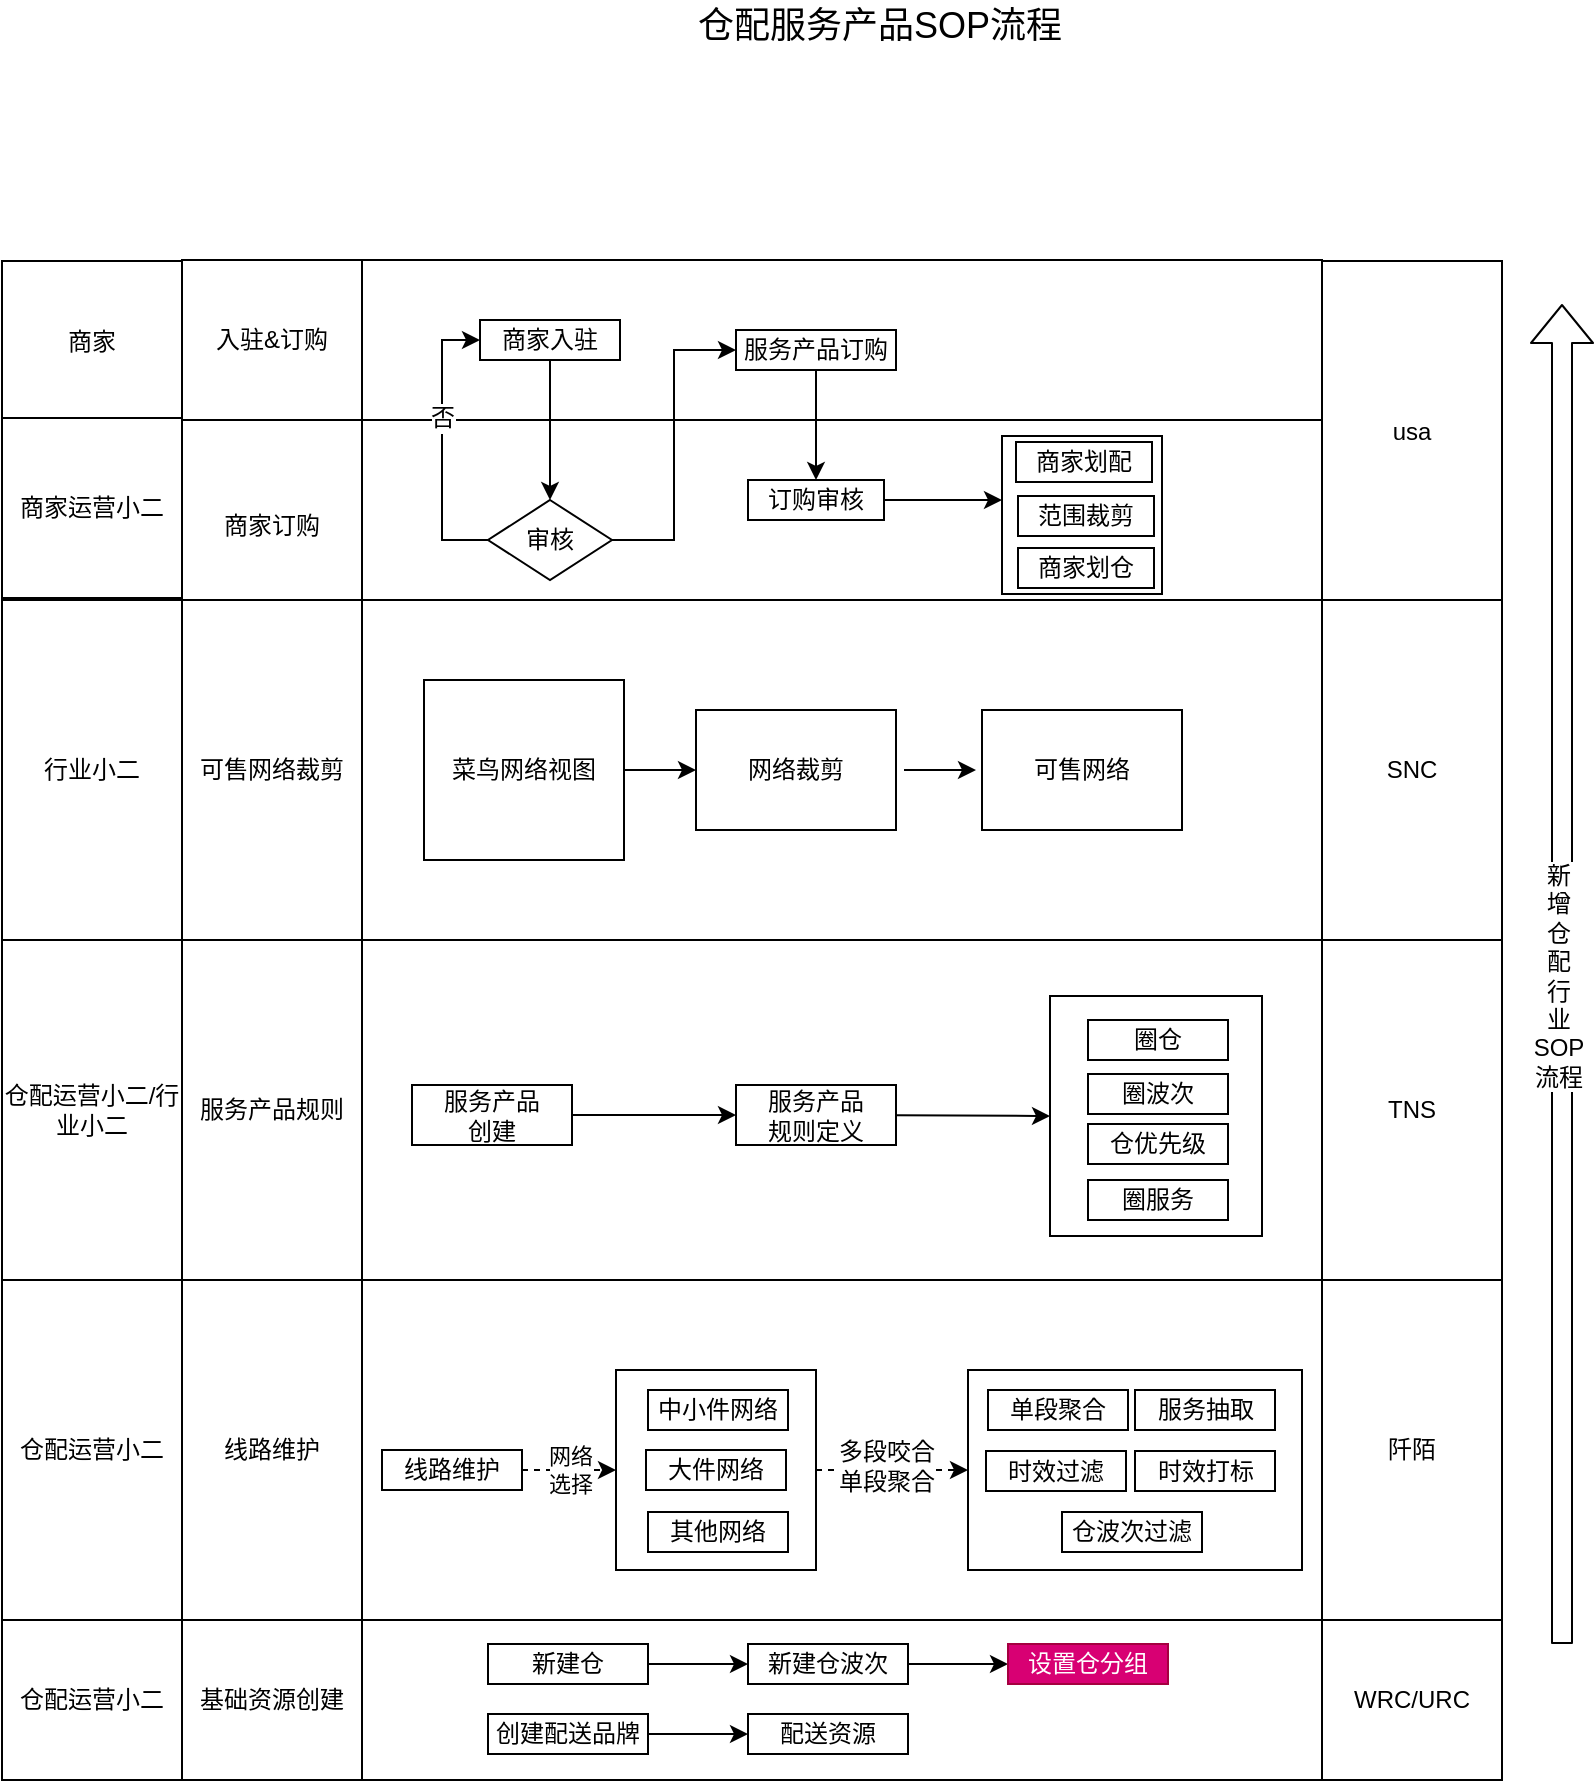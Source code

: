 <mxfile version="12.2.0" type="github" pages="1">
  <diagram id="IGneSwPGgaRRzDSN1f2Z" name="Page-1">
    <mxGraphModel dx="1723" dy="1711" grid="1" gridSize="10" guides="1" tooltips="1" connect="1" arrows="1" fold="1" page="1" pageScale="1" pageWidth="827" pageHeight="1169" math="0" shadow="0">
      <root>
        <mxCell id="0"/>
        <mxCell id="1" parent="0"/>
        <mxCell id="Wt0aWhjGFWQSCMT6oAi0-1" value="" style="rounded=0;whiteSpace=wrap;html=1;" vertex="1" parent="1">
          <mxGeometry x="120" y="-100" width="480" height="90" as="geometry"/>
        </mxCell>
        <mxCell id="Wt0aWhjGFWQSCMT6oAi0-2" value="" style="rounded=0;whiteSpace=wrap;html=1;" vertex="1" parent="1">
          <mxGeometry x="440" y="-92" width="80" height="79" as="geometry"/>
        </mxCell>
        <mxCell id="Wt0aWhjGFWQSCMT6oAi0-3" value="" style="rounded=0;whiteSpace=wrap;html=1;" vertex="1" parent="1">
          <mxGeometry x="120" y="330" width="480" height="170" as="geometry"/>
        </mxCell>
        <mxCell id="Wt0aWhjGFWQSCMT6oAi0-4" value="" style="rounded=0;whiteSpace=wrap;html=1;" vertex="1" parent="1">
          <mxGeometry x="247" y="375" width="100" height="100" as="geometry"/>
        </mxCell>
        <mxCell id="Wt0aWhjGFWQSCMT6oAi0-13" value="" style="rounded=0;whiteSpace=wrap;html=1;" vertex="1" parent="1">
          <mxGeometry x="120" y="500" width="480" height="80" as="geometry"/>
        </mxCell>
        <mxCell id="Wt0aWhjGFWQSCMT6oAi0-14" value="基础资源创建" style="rounded=0;whiteSpace=wrap;html=1;" vertex="1" parent="1">
          <mxGeometry x="30" y="500" width="90" height="80" as="geometry"/>
        </mxCell>
        <mxCell id="Wt0aWhjGFWQSCMT6oAi0-15" value="" style="edgeStyle=orthogonalEdgeStyle;rounded=0;orthogonalLoop=1;jettySize=auto;html=1;" edge="1" parent="1" source="Wt0aWhjGFWQSCMT6oAi0-16" target="Wt0aWhjGFWQSCMT6oAi0-18">
          <mxGeometry relative="1" as="geometry"/>
        </mxCell>
        <mxCell id="Wt0aWhjGFWQSCMT6oAi0-16" value="新建仓" style="rounded=0;whiteSpace=wrap;html=1;" vertex="1" parent="1">
          <mxGeometry x="183" y="512" width="80" height="20" as="geometry"/>
        </mxCell>
        <mxCell id="Wt0aWhjGFWQSCMT6oAi0-17" value="" style="edgeStyle=orthogonalEdgeStyle;rounded=0;orthogonalLoop=1;jettySize=auto;html=1;" edge="1" parent="1" source="Wt0aWhjGFWQSCMT6oAi0-18" target="Wt0aWhjGFWQSCMT6oAi0-19">
          <mxGeometry relative="1" as="geometry"/>
        </mxCell>
        <mxCell id="Wt0aWhjGFWQSCMT6oAi0-18" value="新建仓波次" style="rounded=0;whiteSpace=wrap;html=1;" vertex="1" parent="1">
          <mxGeometry x="313" y="512" width="80" height="20" as="geometry"/>
        </mxCell>
        <mxCell id="Wt0aWhjGFWQSCMT6oAi0-19" value="设置仓分组" style="rounded=0;whiteSpace=wrap;html=1;fillColor=#d80073;strokeColor=#A50040;fontColor=#ffffff;" vertex="1" parent="1">
          <mxGeometry x="443" y="512" width="80" height="20" as="geometry"/>
        </mxCell>
        <mxCell id="Wt0aWhjGFWQSCMT6oAi0-20" value="" style="edgeStyle=orthogonalEdgeStyle;rounded=0;orthogonalLoop=1;jettySize=auto;html=1;" edge="1" parent="1" source="Wt0aWhjGFWQSCMT6oAi0-21" target="Wt0aWhjGFWQSCMT6oAi0-22">
          <mxGeometry relative="1" as="geometry"/>
        </mxCell>
        <mxCell id="Wt0aWhjGFWQSCMT6oAi0-21" value="创建配送品牌" style="rounded=0;whiteSpace=wrap;html=1;" vertex="1" parent="1">
          <mxGeometry x="183" y="547" width="80" height="20" as="geometry"/>
        </mxCell>
        <mxCell id="Wt0aWhjGFWQSCMT6oAi0-22" value="配送资源" style="rounded=0;whiteSpace=wrap;html=1;" vertex="1" parent="1">
          <mxGeometry x="313" y="547" width="80" height="20" as="geometry"/>
        </mxCell>
        <mxCell id="Wt0aWhjGFWQSCMT6oAi0-23" value="WRC/URC" style="rounded=0;whiteSpace=wrap;html=1;" vertex="1" parent="1">
          <mxGeometry x="600" y="500" width="90" height="80" as="geometry"/>
        </mxCell>
        <mxCell id="Wt0aWhjGFWQSCMT6oAi0-30" value="" style="rounded=0;whiteSpace=wrap;html=1;" vertex="1" parent="1">
          <mxGeometry x="120" y="160" width="480" height="170" as="geometry"/>
        </mxCell>
        <mxCell id="Wt0aWhjGFWQSCMT6oAi0-31" value="服务产品规则" style="rounded=0;whiteSpace=wrap;html=1;" vertex="1" parent="1">
          <mxGeometry x="30" y="160" width="90" height="170" as="geometry"/>
        </mxCell>
        <mxCell id="Wt0aWhjGFWQSCMT6oAi0-32" value="服务产品&lt;br&gt;规则定义" style="rounded=0;whiteSpace=wrap;html=1;" vertex="1" parent="1">
          <mxGeometry x="307" y="232.5" width="80" height="30" as="geometry"/>
        </mxCell>
        <mxCell id="Wt0aWhjGFWQSCMT6oAi0-33" value="TNS" style="rounded=0;whiteSpace=wrap;html=1;" vertex="1" parent="1">
          <mxGeometry x="600" y="160" width="90" height="170" as="geometry"/>
        </mxCell>
        <mxCell id="Wt0aWhjGFWQSCMT6oAi0-34" value="" style="rounded=0;whiteSpace=wrap;html=1;" vertex="1" parent="1">
          <mxGeometry x="464" y="188" width="106" height="120" as="geometry"/>
        </mxCell>
        <mxCell id="Wt0aWhjGFWQSCMT6oAi0-37" value="圈仓" style="rounded=0;whiteSpace=wrap;html=1;" vertex="1" parent="1">
          <mxGeometry x="483" y="200" width="70" height="20" as="geometry"/>
        </mxCell>
        <mxCell id="Wt0aWhjGFWQSCMT6oAi0-38" value="圈服务" style="rounded=0;whiteSpace=wrap;html=1;" vertex="1" parent="1">
          <mxGeometry x="483" y="280" width="70" height="20" as="geometry"/>
        </mxCell>
        <mxCell id="Wt0aWhjGFWQSCMT6oAi0-39" value="仓优先级" style="rounded=0;whiteSpace=wrap;html=1;" vertex="1" parent="1">
          <mxGeometry x="483" y="252" width="70" height="20" as="geometry"/>
        </mxCell>
        <mxCell id="Wt0aWhjGFWQSCMT6oAi0-40" value="" style="endArrow=classic;html=1;entryX=0;entryY=0.5;entryDx=0;entryDy=0;" edge="1" parent="1" source="Wt0aWhjGFWQSCMT6oAi0-32" target="Wt0aWhjGFWQSCMT6oAi0-34">
          <mxGeometry width="50" height="50" relative="1" as="geometry">
            <mxPoint x="200" y="130" as="sourcePoint"/>
            <mxPoint x="290" y="190" as="targetPoint"/>
          </mxGeometry>
        </mxCell>
        <mxCell id="Wt0aWhjGFWQSCMT6oAi0-46" value="线路维护" style="rounded=0;whiteSpace=wrap;html=1;" vertex="1" parent="1">
          <mxGeometry x="30" y="330" width="90" height="170" as="geometry"/>
        </mxCell>
        <mxCell id="Wt0aWhjGFWQSCMT6oAi0-47" value="线路维护" style="rounded=0;whiteSpace=wrap;html=1;" vertex="1" parent="1">
          <mxGeometry x="130" y="415" width="70" height="20" as="geometry"/>
        </mxCell>
        <mxCell id="Wt0aWhjGFWQSCMT6oAi0-48" value="中小件网络" style="rounded=0;whiteSpace=wrap;html=1;" vertex="1" parent="1">
          <mxGeometry x="263" y="385" width="70" height="20" as="geometry"/>
        </mxCell>
        <mxCell id="Wt0aWhjGFWQSCMT6oAi0-49" value="其他网络" style="rounded=0;whiteSpace=wrap;html=1;" vertex="1" parent="1">
          <mxGeometry x="263" y="446" width="70" height="20" as="geometry"/>
        </mxCell>
        <mxCell id="Wt0aWhjGFWQSCMT6oAi0-50" value="网络&lt;br&gt;选择" style="endArrow=classic;html=1;dashed=1;entryX=0;entryY=0.5;entryDx=0;entryDy=0;exitX=1;exitY=0.5;exitDx=0;exitDy=0;" edge="1" parent="1" source="Wt0aWhjGFWQSCMT6oAi0-47" target="Wt0aWhjGFWQSCMT6oAi0-4">
          <mxGeometry width="50" height="50" relative="1" as="geometry">
            <mxPoint x="170" y="-43" as="sourcePoint"/>
            <mxPoint x="220" y="-93" as="targetPoint"/>
          </mxGeometry>
        </mxCell>
        <mxCell id="Wt0aWhjGFWQSCMT6oAi0-51" value="大件网络" style="rounded=0;whiteSpace=wrap;html=1;" vertex="1" parent="1">
          <mxGeometry x="262" y="415" width="70" height="20" as="geometry"/>
        </mxCell>
        <mxCell id="Wt0aWhjGFWQSCMT6oAi0-52" value="" style="rounded=0;whiteSpace=wrap;html=1;" vertex="1" parent="1">
          <mxGeometry x="423" y="375" width="167" height="100" as="geometry"/>
        </mxCell>
        <mxCell id="Wt0aWhjGFWQSCMT6oAi0-53" value="" style="endArrow=classic;html=1;dashed=1;entryX=0;entryY=0.5;entryDx=0;entryDy=0;exitX=1;exitY=0.5;exitDx=0;exitDy=0;" edge="1" parent="1" source="Wt0aWhjGFWQSCMT6oAi0-4" target="Wt0aWhjGFWQSCMT6oAi0-52">
          <mxGeometry width="50" height="50" relative="1" as="geometry">
            <mxPoint x="350" y="57" as="sourcePoint"/>
            <mxPoint x="400" y="7" as="targetPoint"/>
          </mxGeometry>
        </mxCell>
        <mxCell id="Wt0aWhjGFWQSCMT6oAi0-54" value="多段咬合&lt;br&gt;单段聚合" style="text;html=1;resizable=0;points=[];align=center;verticalAlign=middle;labelBackgroundColor=#ffffff;" vertex="1" connectable="0" parent="Wt0aWhjGFWQSCMT6oAi0-53">
          <mxGeometry x="-0.233" y="3" relative="1" as="geometry">
            <mxPoint x="6" y="0.5" as="offset"/>
          </mxGeometry>
        </mxCell>
        <mxCell id="Wt0aWhjGFWQSCMT6oAi0-56" value="时效过滤" style="rounded=0;whiteSpace=wrap;html=1;" vertex="1" parent="1">
          <mxGeometry x="432" y="415.5" width="70" height="20" as="geometry"/>
        </mxCell>
        <mxCell id="Wt0aWhjGFWQSCMT6oAi0-62" value="阡陌" style="rounded=0;whiteSpace=wrap;html=1;" vertex="1" parent="1">
          <mxGeometry x="600" y="330" width="90" height="170" as="geometry"/>
        </mxCell>
        <mxCell id="Wt0aWhjGFWQSCMT6oAi0-65" value="&lt;br&gt;商家订购" style="rounded=0;whiteSpace=wrap;html=1;" vertex="1" parent="1">
          <mxGeometry x="30" y="-100" width="90" height="90" as="geometry"/>
        </mxCell>
        <mxCell id="Wt0aWhjGFWQSCMT6oAi0-66" value="入驻&amp;amp;订购" style="rounded=0;whiteSpace=wrap;html=1;" vertex="1" parent="1">
          <mxGeometry x="30" y="-180" width="90" height="80" as="geometry"/>
        </mxCell>
        <mxCell id="Wt0aWhjGFWQSCMT6oAi0-67" value="" style="rounded=0;whiteSpace=wrap;html=1;" vertex="1" parent="1">
          <mxGeometry x="120" y="-180" width="480" height="80" as="geometry"/>
        </mxCell>
        <mxCell id="Wt0aWhjGFWQSCMT6oAi0-68" value="" style="edgeStyle=orthogonalEdgeStyle;rounded=0;orthogonalLoop=1;jettySize=auto;html=1;startArrow=none;startFill=0;" edge="1" parent="1" source="Wt0aWhjGFWQSCMT6oAi0-69" target="Wt0aWhjGFWQSCMT6oAi0-73">
          <mxGeometry relative="1" as="geometry"/>
        </mxCell>
        <mxCell id="Wt0aWhjGFWQSCMT6oAi0-69" value="商家入驻" style="rounded=0;whiteSpace=wrap;html=1;" vertex="1" parent="1">
          <mxGeometry x="179" y="-150" width="70" height="20" as="geometry"/>
        </mxCell>
        <mxCell id="Wt0aWhjGFWQSCMT6oAi0-70" value="" style="edgeStyle=orthogonalEdgeStyle;rounded=0;orthogonalLoop=1;jettySize=auto;html=1;startArrow=none;startFill=0;entryX=0;entryY=0.5;entryDx=0;entryDy=0;exitX=0;exitY=0.5;exitDx=0;exitDy=0;" edge="1" parent="1" source="Wt0aWhjGFWQSCMT6oAi0-73" target="Wt0aWhjGFWQSCMT6oAi0-69">
          <mxGeometry relative="1" as="geometry">
            <Array as="points">
              <mxPoint x="160" y="-40"/>
              <mxPoint x="160" y="-140"/>
            </Array>
          </mxGeometry>
        </mxCell>
        <mxCell id="Wt0aWhjGFWQSCMT6oAi0-71" value="否" style="text;html=1;resizable=0;points=[];align=center;verticalAlign=middle;labelBackgroundColor=#ffffff;" vertex="1" connectable="0" parent="Wt0aWhjGFWQSCMT6oAi0-70">
          <mxGeometry x="0.182" relative="1" as="geometry">
            <mxPoint as="offset"/>
          </mxGeometry>
        </mxCell>
        <mxCell id="Wt0aWhjGFWQSCMT6oAi0-72" style="edgeStyle=orthogonalEdgeStyle;rounded=0;orthogonalLoop=1;jettySize=auto;html=1;entryX=0;entryY=0.5;entryDx=0;entryDy=0;startArrow=none;startFill=0;" edge="1" parent="1" source="Wt0aWhjGFWQSCMT6oAi0-73" target="Wt0aWhjGFWQSCMT6oAi0-75">
          <mxGeometry relative="1" as="geometry"/>
        </mxCell>
        <mxCell id="Wt0aWhjGFWQSCMT6oAi0-73" value="审核" style="rhombus;whiteSpace=wrap;html=1;" vertex="1" parent="1">
          <mxGeometry x="183" y="-60" width="62" height="40" as="geometry"/>
        </mxCell>
        <mxCell id="Wt0aWhjGFWQSCMT6oAi0-74" value="" style="edgeStyle=orthogonalEdgeStyle;rounded=0;orthogonalLoop=1;jettySize=auto;html=1;startArrow=none;startFill=0;" edge="1" parent="1" source="Wt0aWhjGFWQSCMT6oAi0-75" target="Wt0aWhjGFWQSCMT6oAi0-77">
          <mxGeometry relative="1" as="geometry"/>
        </mxCell>
        <mxCell id="Wt0aWhjGFWQSCMT6oAi0-75" value="服务产品订购" style="rounded=0;whiteSpace=wrap;html=1;" vertex="1" parent="1">
          <mxGeometry x="307" y="-145" width="80" height="20" as="geometry"/>
        </mxCell>
        <mxCell id="Wt0aWhjGFWQSCMT6oAi0-76" value="" style="edgeStyle=orthogonalEdgeStyle;rounded=0;orthogonalLoop=1;jettySize=auto;html=1;startArrow=none;startFill=0;entryX=0;entryY=0.405;entryDx=0;entryDy=0;entryPerimeter=0;" edge="1" parent="1" source="Wt0aWhjGFWQSCMT6oAi0-77" target="Wt0aWhjGFWQSCMT6oAi0-2">
          <mxGeometry relative="1" as="geometry"/>
        </mxCell>
        <mxCell id="Wt0aWhjGFWQSCMT6oAi0-77" value="订购审核" style="rounded=0;whiteSpace=wrap;html=1;" vertex="1" parent="1">
          <mxGeometry x="313" y="-70" width="68" height="20" as="geometry"/>
        </mxCell>
        <mxCell id="Wt0aWhjGFWQSCMT6oAi0-78" value="商家划仓" style="rounded=0;whiteSpace=wrap;html=1;" vertex="1" parent="1">
          <mxGeometry x="448" y="-36" width="68" height="20" as="geometry"/>
        </mxCell>
        <mxCell id="Wt0aWhjGFWQSCMT6oAi0-79" value="商家划配" style="rounded=0;whiteSpace=wrap;html=1;" vertex="1" parent="1">
          <mxGeometry x="447" y="-89" width="68" height="20" as="geometry"/>
        </mxCell>
        <mxCell id="Wt0aWhjGFWQSCMT6oAi0-80" value="范围裁剪" style="rounded=0;whiteSpace=wrap;html=1;" vertex="1" parent="1">
          <mxGeometry x="448" y="-62" width="68" height="20" as="geometry"/>
        </mxCell>
        <mxCell id="Wt0aWhjGFWQSCMT6oAi0-81" value="usa" style="rounded=0;whiteSpace=wrap;html=1;" vertex="1" parent="1">
          <mxGeometry x="600" y="-179.5" width="90" height="170" as="geometry"/>
        </mxCell>
        <mxCell id="Wt0aWhjGFWQSCMT6oAi0-84" value="" style="shape=flexArrow;endArrow=classic;html=1;" edge="1" parent="1">
          <mxGeometry width="50" height="50" relative="1" as="geometry">
            <mxPoint x="720" y="512" as="sourcePoint"/>
            <mxPoint x="720" y="-158" as="targetPoint"/>
          </mxGeometry>
        </mxCell>
        <mxCell id="Wt0aWhjGFWQSCMT6oAi0-85" value="新&lt;br&gt;增&lt;br&gt;仓&lt;br&gt;配&lt;br&gt;行&lt;br&gt;业&lt;br&gt;SOP&lt;br&gt;流程" style="text;html=1;resizable=0;points=[];align=center;verticalAlign=middle;labelBackgroundColor=#ffffff;" vertex="1" connectable="0" parent="Wt0aWhjGFWQSCMT6oAi0-84">
          <mxGeometry x="-0.003" y="2" relative="1" as="geometry">
            <mxPoint as="offset"/>
          </mxGeometry>
        </mxCell>
        <mxCell id="Wt0aWhjGFWQSCMT6oAi0-88" value="&lt;font style=&quot;font-size: 18px&quot;&gt;仓配服务产品SOP流程&lt;/font&gt;" style="text;html=1;resizable=0;points=[];autosize=1;align=left;verticalAlign=top;spacingTop=-4;" vertex="1" parent="1">
          <mxGeometry x="286" y="-310" width="200" height="20" as="geometry"/>
        </mxCell>
        <mxCell id="Wt0aWhjGFWQSCMT6oAi0-89" value="商家" style="rounded=0;whiteSpace=wrap;html=1;" vertex="1" parent="1">
          <mxGeometry x="-60" y="-179.5" width="90" height="80" as="geometry"/>
        </mxCell>
        <mxCell id="Wt0aWhjGFWQSCMT6oAi0-90" value="商家运营小二&lt;br&gt;" style="rounded=0;whiteSpace=wrap;html=1;" vertex="1" parent="1">
          <mxGeometry x="-60" y="-101" width="90" height="90" as="geometry"/>
        </mxCell>
        <mxCell id="Wt0aWhjGFWQSCMT6oAi0-91" value="仓配运营小二" style="rounded=0;whiteSpace=wrap;html=1;" vertex="1" parent="1">
          <mxGeometry x="-60" y="330" width="90" height="170" as="geometry"/>
        </mxCell>
        <mxCell id="Wt0aWhjGFWQSCMT6oAi0-92" value="仓配运营小二/行业小二" style="rounded=0;whiteSpace=wrap;html=1;" vertex="1" parent="1">
          <mxGeometry x="-60" y="160" width="90" height="170" as="geometry"/>
        </mxCell>
        <mxCell id="Wt0aWhjGFWQSCMT6oAi0-94" value="仓配运营小二" style="rounded=0;whiteSpace=wrap;html=1;" vertex="1" parent="1">
          <mxGeometry x="-60" y="500" width="90" height="80" as="geometry"/>
        </mxCell>
        <mxCell id="Wt0aWhjGFWQSCMT6oAi0-55" value="单段聚合" style="rounded=0;whiteSpace=wrap;html=1;" vertex="1" parent="1">
          <mxGeometry x="433" y="385" width="70" height="20" as="geometry"/>
        </mxCell>
        <mxCell id="Wt0aWhjGFWQSCMT6oAi0-57" value="仓波次过滤" style="rounded=0;whiteSpace=wrap;html=1;" vertex="1" parent="1">
          <mxGeometry x="470" y="446" width="70" height="20" as="geometry"/>
        </mxCell>
        <mxCell id="Wt0aWhjGFWQSCMT6oAi0-102" value="服务抽取" style="rounded=0;whiteSpace=wrap;html=1;" vertex="1" parent="1">
          <mxGeometry x="506.5" y="385" width="70" height="20" as="geometry"/>
        </mxCell>
        <mxCell id="Wt0aWhjGFWQSCMT6oAi0-103" value="时效打标" style="rounded=0;whiteSpace=wrap;html=1;" vertex="1" parent="1">
          <mxGeometry x="506.5" y="415.5" width="70" height="20" as="geometry"/>
        </mxCell>
        <mxCell id="Wt0aWhjGFWQSCMT6oAi0-105" value="圈波次" style="rounded=0;whiteSpace=wrap;html=1;" vertex="1" parent="1">
          <mxGeometry x="483" y="227" width="70" height="20" as="geometry"/>
        </mxCell>
        <mxCell id="Wt0aWhjGFWQSCMT6oAi0-109" value="" style="edgeStyle=orthogonalEdgeStyle;rounded=0;orthogonalLoop=1;jettySize=auto;html=1;entryX=0;entryY=0.5;entryDx=0;entryDy=0;" edge="1" parent="1" source="Wt0aWhjGFWQSCMT6oAi0-107" target="Wt0aWhjGFWQSCMT6oAi0-32">
          <mxGeometry relative="1" as="geometry">
            <mxPoint x="300" y="248" as="targetPoint"/>
          </mxGeometry>
        </mxCell>
        <mxCell id="Wt0aWhjGFWQSCMT6oAi0-107" value="服务产品&lt;br&gt;创建" style="rounded=0;whiteSpace=wrap;html=1;" vertex="1" parent="1">
          <mxGeometry x="145" y="232.5" width="80" height="30" as="geometry"/>
        </mxCell>
        <mxCell id="Wt0aWhjGFWQSCMT6oAi0-111" value="行业小二" style="rounded=0;whiteSpace=wrap;html=1;" vertex="1" parent="1">
          <mxGeometry x="-60" y="-10" width="90" height="170" as="geometry"/>
        </mxCell>
        <mxCell id="Wt0aWhjGFWQSCMT6oAi0-112" value="可售网络裁剪" style="rounded=0;whiteSpace=wrap;html=1;" vertex="1" parent="1">
          <mxGeometry x="30" y="-10" width="90" height="170" as="geometry"/>
        </mxCell>
        <mxCell id="Wt0aWhjGFWQSCMT6oAi0-113" value="" style="rounded=0;whiteSpace=wrap;html=1;" vertex="1" parent="1">
          <mxGeometry x="120" y="-10" width="480" height="170" as="geometry"/>
        </mxCell>
        <mxCell id="Wt0aWhjGFWQSCMT6oAi0-116" value="" style="edgeStyle=orthogonalEdgeStyle;rounded=0;orthogonalLoop=1;jettySize=auto;html=1;" edge="1" parent="1" source="Wt0aWhjGFWQSCMT6oAi0-114" target="Wt0aWhjGFWQSCMT6oAi0-115">
          <mxGeometry relative="1" as="geometry"/>
        </mxCell>
        <mxCell id="Wt0aWhjGFWQSCMT6oAi0-114" value="菜鸟网络视图" style="rounded=0;whiteSpace=wrap;html=1;" vertex="1" parent="1">
          <mxGeometry x="151" y="30" width="100" height="90" as="geometry"/>
        </mxCell>
        <mxCell id="Wt0aWhjGFWQSCMT6oAi0-115" value="网络裁剪" style="rounded=0;whiteSpace=wrap;html=1;" vertex="1" parent="1">
          <mxGeometry x="287" y="45" width="100" height="60" as="geometry"/>
        </mxCell>
        <mxCell id="Wt0aWhjGFWQSCMT6oAi0-117" value="可售网络" style="rounded=0;whiteSpace=wrap;html=1;" vertex="1" parent="1">
          <mxGeometry x="430" y="45" width="100" height="60" as="geometry"/>
        </mxCell>
        <mxCell id="Wt0aWhjGFWQSCMT6oAi0-118" value="" style="edgeStyle=orthogonalEdgeStyle;rounded=0;orthogonalLoop=1;jettySize=auto;html=1;" edge="1" parent="1">
          <mxGeometry relative="1" as="geometry">
            <mxPoint x="391" y="75" as="sourcePoint"/>
            <mxPoint x="427" y="75" as="targetPoint"/>
            <Array as="points">
              <mxPoint x="417" y="75"/>
              <mxPoint x="417" y="75"/>
            </Array>
          </mxGeometry>
        </mxCell>
        <mxCell id="Wt0aWhjGFWQSCMT6oAi0-119" value="SNC" style="rounded=0;whiteSpace=wrap;html=1;" vertex="1" parent="1">
          <mxGeometry x="600" y="-10" width="90" height="170" as="geometry"/>
        </mxCell>
      </root>
    </mxGraphModel>
  </diagram>
</mxfile>
